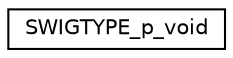 digraph "Graphical Class Hierarchy"
{
  edge [fontname="Helvetica",fontsize="10",labelfontname="Helvetica",labelfontsize="10"];
  node [fontname="Helvetica",fontsize="10",shape=record];
  rankdir="LR";
  Node1 [label="SWIGTYPE_p_void",height=0.2,width=0.4,color="black", fillcolor="white", style="filled",URL="$class_s_w_i_g_t_y_p_e__p__void.html"];
}
